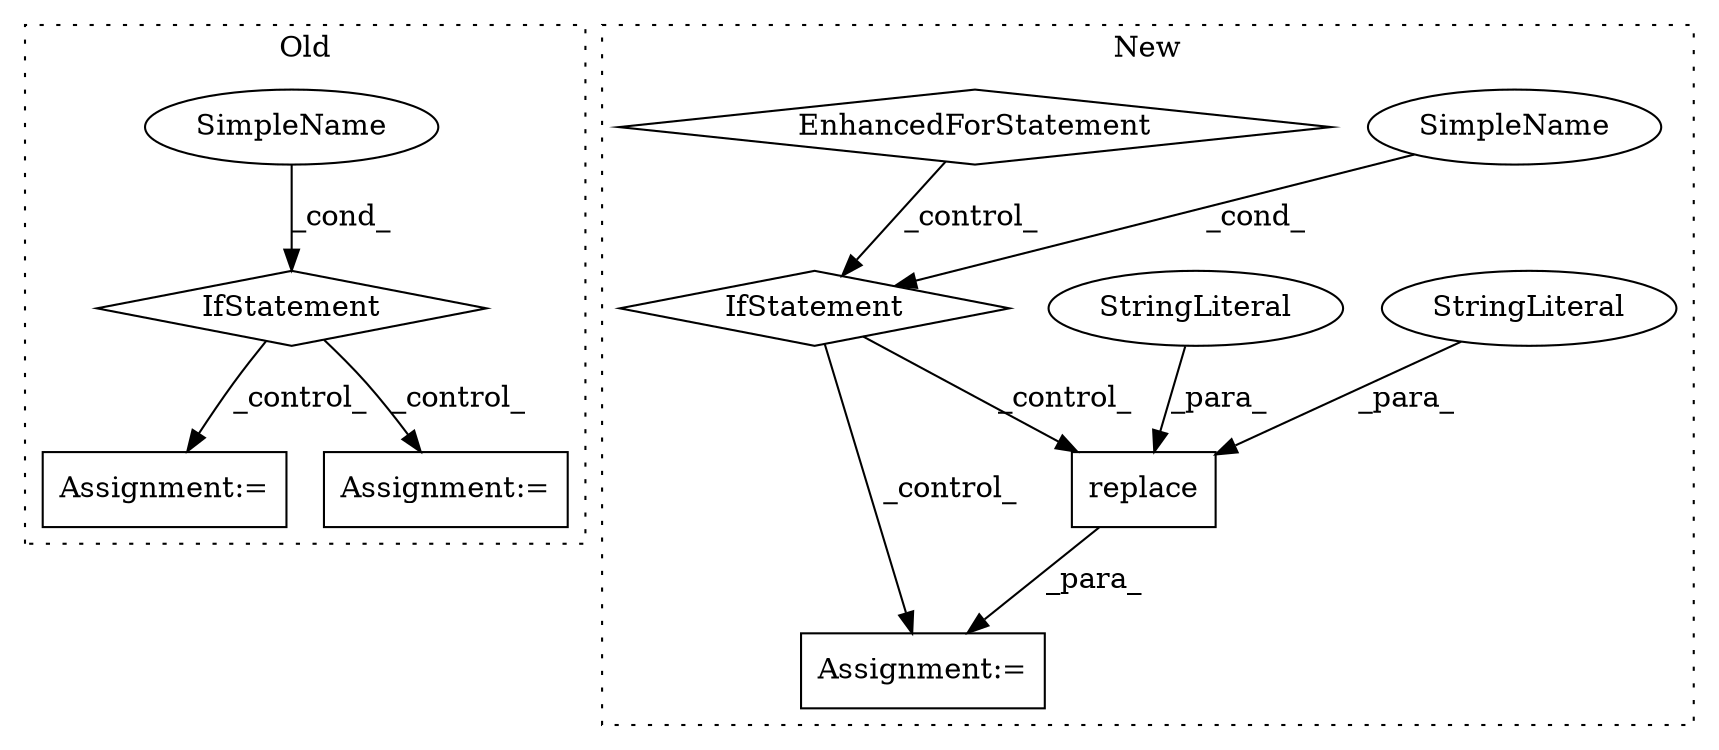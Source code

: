 digraph G {
subgraph cluster0 {
1 [label="IfStatement" a="25" s="5847,6005" l="4,2" shape="diamond"];
6 [label="Assignment:=" a="7" s="6040" l="1" shape="box"];
7 [label="SimpleName" a="42" s="" l="" shape="ellipse"];
8 [label="Assignment:=" a="7" s="6193" l="1" shape="box"];
label = "Old";
style="dotted";
}
subgraph cluster1 {
2 [label="replace" a="32" s="6009,6023" l="8,1" shape="box"];
3 [label="StringLiteral" a="45" s="6017" l="3" shape="ellipse"];
4 [label="StringLiteral" a="45" s="6021" l="2" shape="ellipse"];
5 [label="Assignment:=" a="7" s="5994" l="1" shape="box"];
9 [label="SimpleName" a="42" s="" l="" shape="ellipse"];
10 [label="IfStatement" a="25" s="5924,5976" l="4,2" shape="diamond"];
11 [label="EnhancedForStatement" a="70" s="5607,5721" l="53,2" shape="diamond"];
label = "New";
style="dotted";
}
1 -> 8 [label="_control_"];
1 -> 6 [label="_control_"];
2 -> 5 [label="_para_"];
3 -> 2 [label="_para_"];
4 -> 2 [label="_para_"];
7 -> 1 [label="_cond_"];
9 -> 10 [label="_cond_"];
10 -> 2 [label="_control_"];
10 -> 5 [label="_control_"];
11 -> 10 [label="_control_"];
}